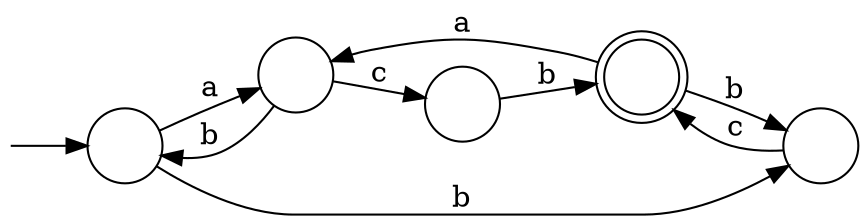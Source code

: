 digraph G {
  rankdir=LR;
  n__ [label="" shape=none width=.0];
  0 [shape=circle label=""];
  1 [shape=doublecircle label=""];
  2 [shape=circle label=""];
  3 [shape=circle label=""];
  4 [shape=circle label=""];
  n__ -> 0;
  0 -> 2 [label="a"];
  0 -> 3 [label="b"];
  2 -> 0 [label="b"];
  2 -> 4 [label="c"];
  3 -> 1 [label="c"];
  4 -> 1 [label="b"];
  1 -> 2 [label="a"];
  1 -> 3 [label="b"];
}

